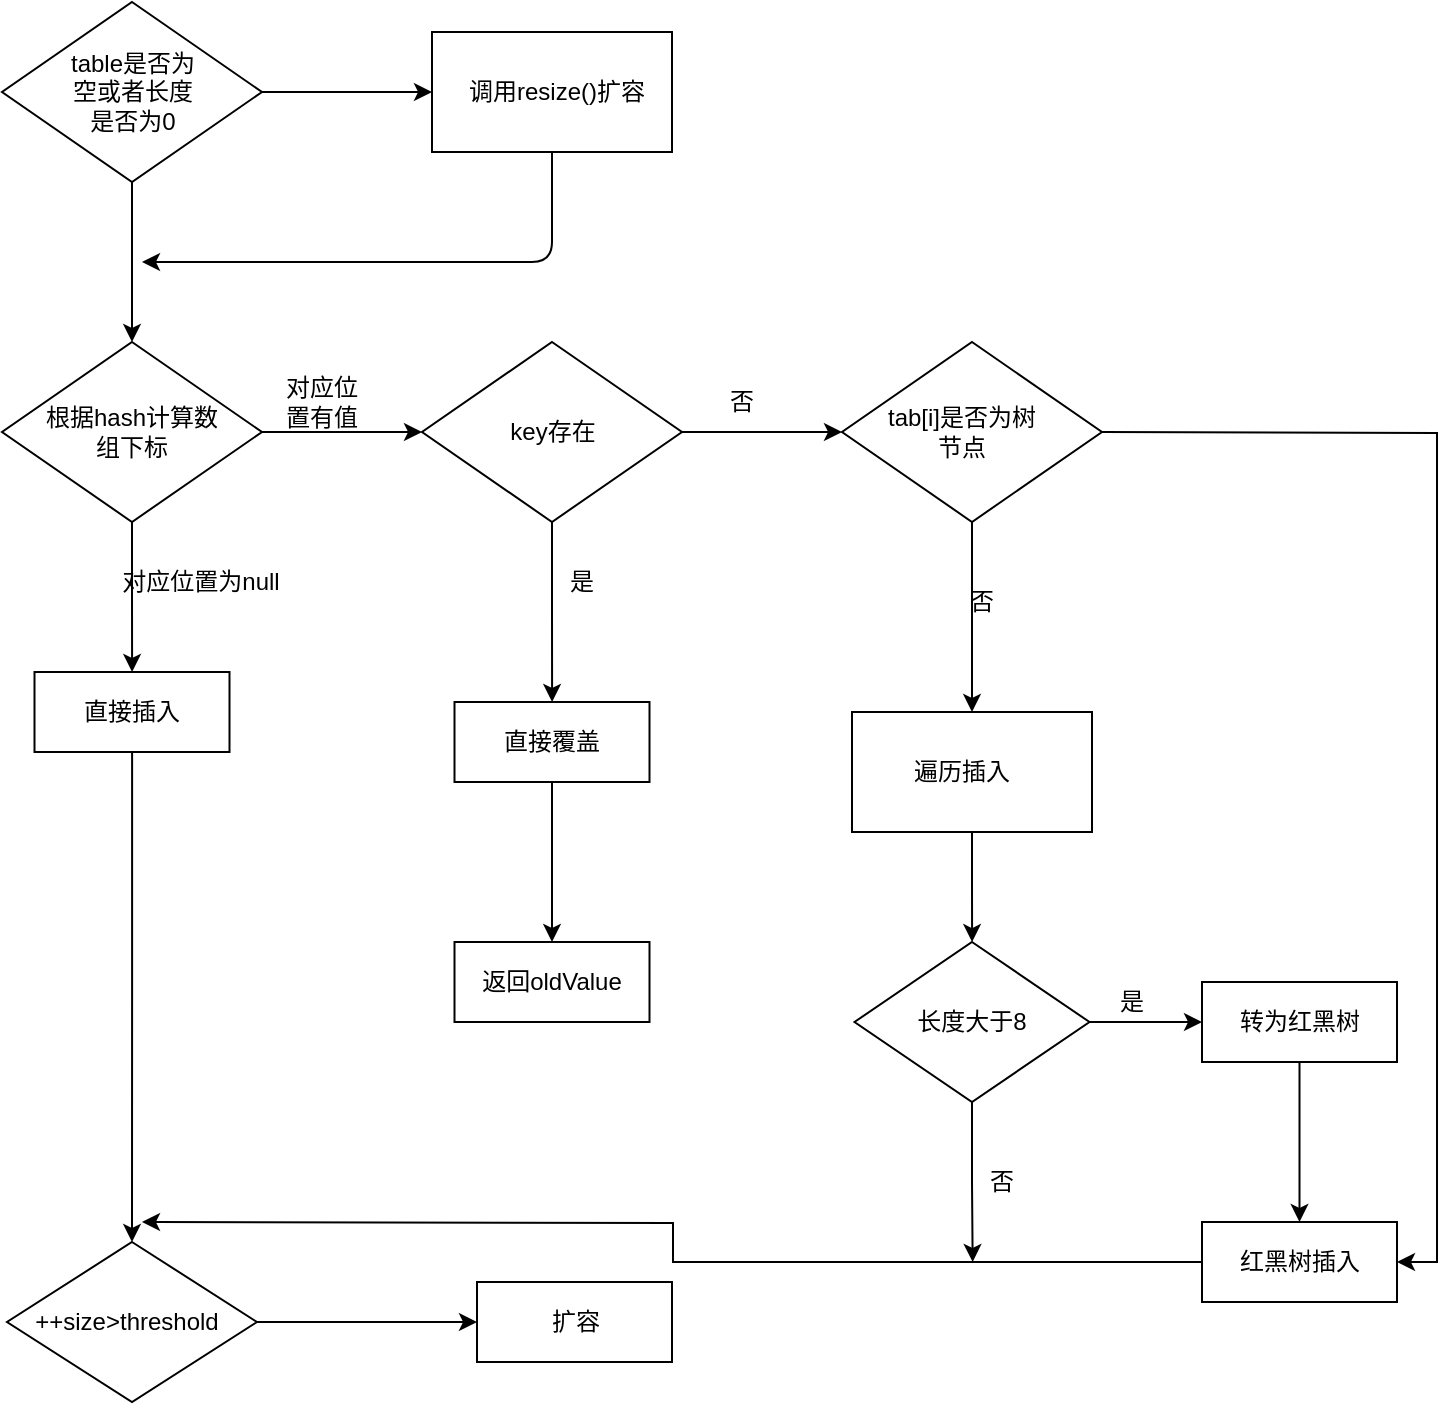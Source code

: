 <mxfile version="13.8.8" type="github">
  <diagram id="C5RBs43oDa-KdzZeNtuy" name="Page-1">
    <mxGraphModel dx="1666" dy="826" grid="1" gridSize="10" guides="1" tooltips="1" connect="1" arrows="1" fold="1" page="1" pageScale="1" pageWidth="827" pageHeight="1169" math="0" shadow="0">
      <root>
        <mxCell id="WIyWlLk6GJQsqaUBKTNV-0" />
        <mxCell id="WIyWlLk6GJQsqaUBKTNV-1" parent="WIyWlLk6GJQsqaUBKTNV-0" />
        <mxCell id="8WkGeIDbDAiY65GCeFQd-5" value="" style="edgeStyle=orthogonalEdgeStyle;rounded=0;orthogonalLoop=1;jettySize=auto;html=1;" edge="1" parent="WIyWlLk6GJQsqaUBKTNV-1" source="8WkGeIDbDAiY65GCeFQd-0" target="8WkGeIDbDAiY65GCeFQd-4">
          <mxGeometry relative="1" as="geometry" />
        </mxCell>
        <mxCell id="8WkGeIDbDAiY65GCeFQd-8" value="" style="edgeStyle=orthogonalEdgeStyle;rounded=0;orthogonalLoop=1;jettySize=auto;html=1;" edge="1" parent="WIyWlLk6GJQsqaUBKTNV-1" source="8WkGeIDbDAiY65GCeFQd-0" target="8WkGeIDbDAiY65GCeFQd-7">
          <mxGeometry relative="1" as="geometry" />
        </mxCell>
        <mxCell id="8WkGeIDbDAiY65GCeFQd-0" value="" style="rhombus;whiteSpace=wrap;html=1;" vertex="1" parent="WIyWlLk6GJQsqaUBKTNV-1">
          <mxGeometry x="10" y="30" width="130" height="90" as="geometry" />
        </mxCell>
        <mxCell id="8WkGeIDbDAiY65GCeFQd-1" value="table是否为空或者长度是否为0" style="text;html=1;strokeColor=none;fillColor=none;align=center;verticalAlign=middle;whiteSpace=wrap;rounded=0;" vertex="1" parent="WIyWlLk6GJQsqaUBKTNV-1">
          <mxGeometry x="42.5" y="65" width="65" height="20" as="geometry" />
        </mxCell>
        <mxCell id="8WkGeIDbDAiY65GCeFQd-4" value="" style="whiteSpace=wrap;html=1;" vertex="1" parent="WIyWlLk6GJQsqaUBKTNV-1">
          <mxGeometry x="225" y="45" width="120" height="60" as="geometry" />
        </mxCell>
        <mxCell id="8WkGeIDbDAiY65GCeFQd-6" value="调用resize()扩容" style="text;html=1;strokeColor=none;fillColor=none;align=center;verticalAlign=middle;whiteSpace=wrap;rounded=0;" vertex="1" parent="WIyWlLk6GJQsqaUBKTNV-1">
          <mxGeometry x="225" y="65" width="125" height="20" as="geometry" />
        </mxCell>
        <mxCell id="8WkGeIDbDAiY65GCeFQd-15" value="" style="edgeStyle=orthogonalEdgeStyle;rounded=0;orthogonalLoop=1;jettySize=auto;html=1;" edge="1" parent="WIyWlLk6GJQsqaUBKTNV-1" source="8WkGeIDbDAiY65GCeFQd-7" target="8WkGeIDbDAiY65GCeFQd-14">
          <mxGeometry relative="1" as="geometry" />
        </mxCell>
        <mxCell id="8WkGeIDbDAiY65GCeFQd-67" value="" style="edgeStyle=orthogonalEdgeStyle;rounded=0;orthogonalLoop=1;jettySize=auto;html=1;" edge="1" parent="WIyWlLk6GJQsqaUBKTNV-1" source="8WkGeIDbDAiY65GCeFQd-7" target="8WkGeIDbDAiY65GCeFQd-66">
          <mxGeometry relative="1" as="geometry" />
        </mxCell>
        <mxCell id="8WkGeIDbDAiY65GCeFQd-7" value="" style="rhombus;whiteSpace=wrap;html=1;" vertex="1" parent="WIyWlLk6GJQsqaUBKTNV-1">
          <mxGeometry x="10" y="200" width="130" height="90" as="geometry" />
        </mxCell>
        <mxCell id="8WkGeIDbDAiY65GCeFQd-9" value="根据hash计算数组下标" style="text;html=1;strokeColor=none;fillColor=none;align=center;verticalAlign=middle;whiteSpace=wrap;rounded=0;" vertex="1" parent="WIyWlLk6GJQsqaUBKTNV-1">
          <mxGeometry x="25" y="235" width="100" height="20" as="geometry" />
        </mxCell>
        <mxCell id="8WkGeIDbDAiY65GCeFQd-13" value="" style="edgeStyle=segmentEdgeStyle;endArrow=classic;html=1;exitX=0.5;exitY=1;exitDx=0;exitDy=0;" edge="1" parent="WIyWlLk6GJQsqaUBKTNV-1" source="8WkGeIDbDAiY65GCeFQd-4">
          <mxGeometry width="50" height="50" relative="1" as="geometry">
            <mxPoint x="280" y="150" as="sourcePoint" />
            <mxPoint x="80" y="160" as="targetPoint" />
            <Array as="points">
              <mxPoint x="285" y="160" />
            </Array>
          </mxGeometry>
        </mxCell>
        <mxCell id="8WkGeIDbDAiY65GCeFQd-18" value="" style="edgeStyle=orthogonalEdgeStyle;rounded=0;orthogonalLoop=1;jettySize=auto;html=1;" edge="1" parent="WIyWlLk6GJQsqaUBKTNV-1" source="8WkGeIDbDAiY65GCeFQd-14" target="8WkGeIDbDAiY65GCeFQd-17">
          <mxGeometry relative="1" as="geometry" />
        </mxCell>
        <mxCell id="8WkGeIDbDAiY65GCeFQd-62" value="" style="edgeStyle=orthogonalEdgeStyle;rounded=0;orthogonalLoop=1;jettySize=auto;html=1;" edge="1" parent="WIyWlLk6GJQsqaUBKTNV-1" source="8WkGeIDbDAiY65GCeFQd-14" target="8WkGeIDbDAiY65GCeFQd-61">
          <mxGeometry relative="1" as="geometry" />
        </mxCell>
        <mxCell id="8WkGeIDbDAiY65GCeFQd-14" value="" style="rhombus;whiteSpace=wrap;html=1;" vertex="1" parent="WIyWlLk6GJQsqaUBKTNV-1">
          <mxGeometry x="220" y="200" width="130" height="90" as="geometry" />
        </mxCell>
        <mxCell id="8WkGeIDbDAiY65GCeFQd-16" value="key存在" style="text;html=1;strokeColor=none;fillColor=none;align=center;verticalAlign=middle;whiteSpace=wrap;rounded=0;" vertex="1" parent="WIyWlLk6GJQsqaUBKTNV-1">
          <mxGeometry x="247.5" y="235" width="75" height="20" as="geometry" />
        </mxCell>
        <mxCell id="8WkGeIDbDAiY65GCeFQd-24" value="" style="edgeStyle=orthogonalEdgeStyle;rounded=0;orthogonalLoop=1;jettySize=auto;html=1;" edge="1" parent="WIyWlLk6GJQsqaUBKTNV-1" source="8WkGeIDbDAiY65GCeFQd-17" target="8WkGeIDbDAiY65GCeFQd-23">
          <mxGeometry relative="1" as="geometry" />
        </mxCell>
        <mxCell id="8WkGeIDbDAiY65GCeFQd-17" value="" style="rhombus;whiteSpace=wrap;html=1;" vertex="1" parent="WIyWlLk6GJQsqaUBKTNV-1">
          <mxGeometry x="430" y="200" width="130" height="90" as="geometry" />
        </mxCell>
        <mxCell id="8WkGeIDbDAiY65GCeFQd-56" style="edgeStyle=orthogonalEdgeStyle;rounded=0;orthogonalLoop=1;jettySize=auto;html=1;entryX=1;entryY=0.5;entryDx=0;entryDy=0;" edge="1" parent="WIyWlLk6GJQsqaUBKTNV-1" target="8WkGeIDbDAiY65GCeFQd-54">
          <mxGeometry relative="1" as="geometry">
            <mxPoint x="560" y="245" as="sourcePoint" />
          </mxGeometry>
        </mxCell>
        <mxCell id="8WkGeIDbDAiY65GCeFQd-19" value="tab[i]是否为树节点" style="text;html=1;strokeColor=none;fillColor=none;align=center;verticalAlign=middle;whiteSpace=wrap;rounded=0;" vertex="1" parent="WIyWlLk6GJQsqaUBKTNV-1">
          <mxGeometry x="450" y="235" width="80" height="20" as="geometry" />
        </mxCell>
        <mxCell id="8WkGeIDbDAiY65GCeFQd-31" value="" style="edgeStyle=orthogonalEdgeStyle;rounded=0;orthogonalLoop=1;jettySize=auto;html=1;" edge="1" parent="WIyWlLk6GJQsqaUBKTNV-1" source="8WkGeIDbDAiY65GCeFQd-23" target="8WkGeIDbDAiY65GCeFQd-30">
          <mxGeometry relative="1" as="geometry" />
        </mxCell>
        <mxCell id="8WkGeIDbDAiY65GCeFQd-23" value="" style="whiteSpace=wrap;html=1;" vertex="1" parent="WIyWlLk6GJQsqaUBKTNV-1">
          <mxGeometry x="435" y="385" width="120" height="60" as="geometry" />
        </mxCell>
        <mxCell id="8WkGeIDbDAiY65GCeFQd-25" value="否" style="text;html=1;strokeColor=none;fillColor=none;align=center;verticalAlign=middle;whiteSpace=wrap;rounded=0;" vertex="1" parent="WIyWlLk6GJQsqaUBKTNV-1">
          <mxGeometry x="480" y="320" width="40" height="20" as="geometry" />
        </mxCell>
        <mxCell id="8WkGeIDbDAiY65GCeFQd-26" value="遍历插入" style="text;html=1;strokeColor=none;fillColor=none;align=center;verticalAlign=middle;whiteSpace=wrap;rounded=0;" vertex="1" parent="WIyWlLk6GJQsqaUBKTNV-1">
          <mxGeometry x="430" y="405" width="120" height="20" as="geometry" />
        </mxCell>
        <mxCell id="8WkGeIDbDAiY65GCeFQd-43" value="" style="edgeStyle=orthogonalEdgeStyle;rounded=0;orthogonalLoop=1;jettySize=auto;html=1;" edge="1" parent="WIyWlLk6GJQsqaUBKTNV-1" source="8WkGeIDbDAiY65GCeFQd-30" target="8WkGeIDbDAiY65GCeFQd-42">
          <mxGeometry relative="1" as="geometry" />
        </mxCell>
        <mxCell id="8WkGeIDbDAiY65GCeFQd-80" style="edgeStyle=orthogonalEdgeStyle;rounded=0;orthogonalLoop=1;jettySize=auto;html=1;exitX=0.5;exitY=1;exitDx=0;exitDy=0;" edge="1" parent="WIyWlLk6GJQsqaUBKTNV-1" source="8WkGeIDbDAiY65GCeFQd-30">
          <mxGeometry relative="1" as="geometry">
            <mxPoint x="495.333" y="660" as="targetPoint" />
          </mxGeometry>
        </mxCell>
        <mxCell id="8WkGeIDbDAiY65GCeFQd-30" value="" style="rhombus;whiteSpace=wrap;html=1;" vertex="1" parent="WIyWlLk6GJQsqaUBKTNV-1">
          <mxGeometry x="436.25" y="500" width="117.5" height="80" as="geometry" />
        </mxCell>
        <mxCell id="8WkGeIDbDAiY65GCeFQd-32" value="是" style="text;html=1;strokeColor=none;fillColor=none;align=center;verticalAlign=middle;whiteSpace=wrap;rounded=0;" vertex="1" parent="WIyWlLk6GJQsqaUBKTNV-1">
          <mxGeometry x="555" y="520" width="40" height="20" as="geometry" />
        </mxCell>
        <mxCell id="8WkGeIDbDAiY65GCeFQd-33" value="长度大于8" style="text;html=1;strokeColor=none;fillColor=none;align=center;verticalAlign=middle;whiteSpace=wrap;rounded=0;" vertex="1" parent="WIyWlLk6GJQsqaUBKTNV-1">
          <mxGeometry x="460" y="530" width="70" height="20" as="geometry" />
        </mxCell>
        <mxCell id="8WkGeIDbDAiY65GCeFQd-55" value="" style="edgeStyle=orthogonalEdgeStyle;rounded=0;orthogonalLoop=1;jettySize=auto;html=1;" edge="1" parent="WIyWlLk6GJQsqaUBKTNV-1" source="8WkGeIDbDAiY65GCeFQd-42" target="8WkGeIDbDAiY65GCeFQd-54">
          <mxGeometry relative="1" as="geometry" />
        </mxCell>
        <mxCell id="8WkGeIDbDAiY65GCeFQd-42" value="转为红黑树" style="whiteSpace=wrap;html=1;" vertex="1" parent="WIyWlLk6GJQsqaUBKTNV-1">
          <mxGeometry x="610" y="520" width="97.5" height="40" as="geometry" />
        </mxCell>
        <mxCell id="8WkGeIDbDAiY65GCeFQd-78" style="edgeStyle=orthogonalEdgeStyle;rounded=0;orthogonalLoop=1;jettySize=auto;html=1;" edge="1" parent="WIyWlLk6GJQsqaUBKTNV-1" source="8WkGeIDbDAiY65GCeFQd-54">
          <mxGeometry relative="1" as="geometry">
            <mxPoint x="80" y="640" as="targetPoint" />
          </mxGeometry>
        </mxCell>
        <mxCell id="8WkGeIDbDAiY65GCeFQd-54" value="红黑树插入" style="whiteSpace=wrap;html=1;" vertex="1" parent="WIyWlLk6GJQsqaUBKTNV-1">
          <mxGeometry x="610" y="640" width="97.5" height="40" as="geometry" />
        </mxCell>
        <mxCell id="8WkGeIDbDAiY65GCeFQd-65" value="" style="edgeStyle=orthogonalEdgeStyle;rounded=0;orthogonalLoop=1;jettySize=auto;html=1;" edge="1" parent="WIyWlLk6GJQsqaUBKTNV-1" source="8WkGeIDbDAiY65GCeFQd-61" target="8WkGeIDbDAiY65GCeFQd-64">
          <mxGeometry relative="1" as="geometry" />
        </mxCell>
        <mxCell id="8WkGeIDbDAiY65GCeFQd-61" value="直接覆盖" style="whiteSpace=wrap;html=1;" vertex="1" parent="WIyWlLk6GJQsqaUBKTNV-1">
          <mxGeometry x="236.25" y="380" width="97.5" height="40" as="geometry" />
        </mxCell>
        <mxCell id="8WkGeIDbDAiY65GCeFQd-63" value="是" style="text;html=1;strokeColor=none;fillColor=none;align=center;verticalAlign=middle;whiteSpace=wrap;rounded=0;" vertex="1" parent="WIyWlLk6GJQsqaUBKTNV-1">
          <mxGeometry x="280" y="310" width="40" height="20" as="geometry" />
        </mxCell>
        <mxCell id="8WkGeIDbDAiY65GCeFQd-64" value="返回oldValue" style="whiteSpace=wrap;html=1;" vertex="1" parent="WIyWlLk6GJQsqaUBKTNV-1">
          <mxGeometry x="236.25" y="500" width="97.5" height="40" as="geometry" />
        </mxCell>
        <mxCell id="8WkGeIDbDAiY65GCeFQd-69" value="" style="edgeStyle=orthogonalEdgeStyle;rounded=0;orthogonalLoop=1;jettySize=auto;html=1;" edge="1" parent="WIyWlLk6GJQsqaUBKTNV-1" source="8WkGeIDbDAiY65GCeFQd-66" target="8WkGeIDbDAiY65GCeFQd-68">
          <mxGeometry relative="1" as="geometry" />
        </mxCell>
        <mxCell id="8WkGeIDbDAiY65GCeFQd-66" value="直接插入" style="whiteSpace=wrap;html=1;" vertex="1" parent="WIyWlLk6GJQsqaUBKTNV-1">
          <mxGeometry x="26.25" y="365" width="97.5" height="40" as="geometry" />
        </mxCell>
        <mxCell id="8WkGeIDbDAiY65GCeFQd-73" value="" style="edgeStyle=orthogonalEdgeStyle;rounded=0;orthogonalLoop=1;jettySize=auto;html=1;" edge="1" parent="WIyWlLk6GJQsqaUBKTNV-1" source="8WkGeIDbDAiY65GCeFQd-68" target="8WkGeIDbDAiY65GCeFQd-72">
          <mxGeometry relative="1" as="geometry" />
        </mxCell>
        <mxCell id="8WkGeIDbDAiY65GCeFQd-68" value="" style="rhombus;whiteSpace=wrap;html=1;" vertex="1" parent="WIyWlLk6GJQsqaUBKTNV-1">
          <mxGeometry x="12.5" y="650" width="125" height="80" as="geometry" />
        </mxCell>
        <mxCell id="8WkGeIDbDAiY65GCeFQd-70" value="++size&amp;gt;threshold" style="text;html=1;strokeColor=none;fillColor=none;align=center;verticalAlign=middle;whiteSpace=wrap;rounded=0;" vertex="1" parent="WIyWlLk6GJQsqaUBKTNV-1">
          <mxGeometry x="25" y="680" width="95" height="20" as="geometry" />
        </mxCell>
        <mxCell id="8WkGeIDbDAiY65GCeFQd-72" value="扩容" style="whiteSpace=wrap;html=1;" vertex="1" parent="WIyWlLk6GJQsqaUBKTNV-1">
          <mxGeometry x="247.5" y="670" width="97.5" height="40" as="geometry" />
        </mxCell>
        <mxCell id="8WkGeIDbDAiY65GCeFQd-81" value="否" style="text;html=1;strokeColor=none;fillColor=none;align=center;verticalAlign=middle;whiteSpace=wrap;rounded=0;" vertex="1" parent="WIyWlLk6GJQsqaUBKTNV-1">
          <mxGeometry x="490" y="610" width="40" height="20" as="geometry" />
        </mxCell>
        <mxCell id="8WkGeIDbDAiY65GCeFQd-82" value="否" style="text;html=1;strokeColor=none;fillColor=none;align=center;verticalAlign=middle;whiteSpace=wrap;rounded=0;" vertex="1" parent="WIyWlLk6GJQsqaUBKTNV-1">
          <mxGeometry x="360" y="220" width="40" height="20" as="geometry" />
        </mxCell>
        <mxCell id="8WkGeIDbDAiY65GCeFQd-83" value="对应位置为null" style="text;html=1;strokeColor=none;fillColor=none;align=center;verticalAlign=middle;whiteSpace=wrap;rounded=0;" vertex="1" parent="WIyWlLk6GJQsqaUBKTNV-1">
          <mxGeometry x="67.5" y="310" width="82.5" height="20" as="geometry" />
        </mxCell>
        <mxCell id="8WkGeIDbDAiY65GCeFQd-84" value="对应位置有值" style="text;html=1;strokeColor=none;fillColor=none;align=center;verticalAlign=middle;whiteSpace=wrap;rounded=0;" vertex="1" parent="WIyWlLk6GJQsqaUBKTNV-1">
          <mxGeometry x="150" y="220" width="40" height="20" as="geometry" />
        </mxCell>
      </root>
    </mxGraphModel>
  </diagram>
</mxfile>
